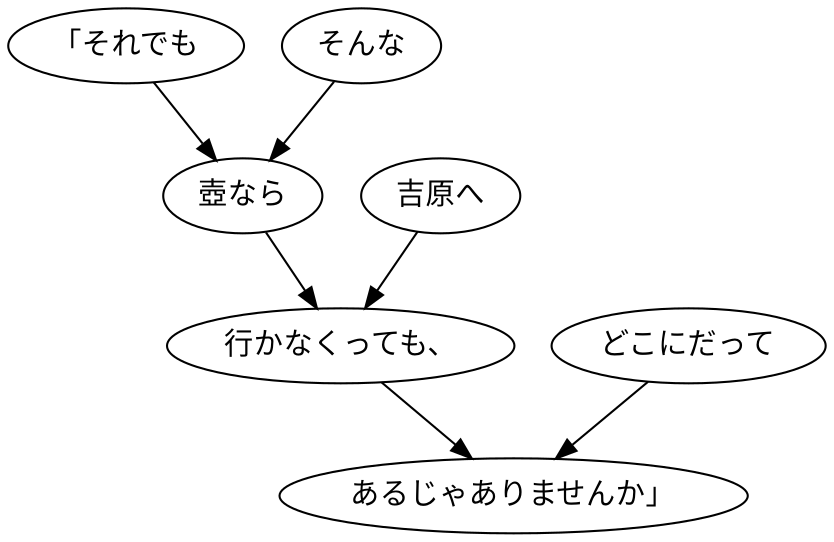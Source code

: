 digraph graph7086 {
	node0 [label="「それでも"];
	node1 [label="そんな"];
	node2 [label="壺なら"];
	node3 [label="吉原へ"];
	node4 [label="行かなくっても、"];
	node5 [label="どこにだって"];
	node6 [label="あるじゃありませんか」"];
	node0 -> node2;
	node1 -> node2;
	node2 -> node4;
	node3 -> node4;
	node4 -> node6;
	node5 -> node6;
}
